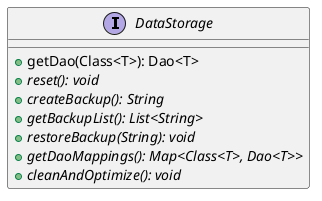 @startuml

    interface DataStorage [[DataStorage.html]] {
        +getDao(Class<T>): Dao<T>
        {abstract} +reset(): void
        {abstract} +createBackup(): String
        {abstract} +getBackupList(): List<String>
        {abstract} +restoreBackup(String): void
        {abstract} +getDaoMappings(): Map<Class<T>, Dao<T>>
        {abstract} +cleanAndOptimize(): void
    }

@enduml
